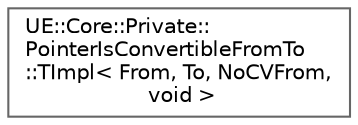 digraph "Graphical Class Hierarchy"
{
 // INTERACTIVE_SVG=YES
 // LATEX_PDF_SIZE
  bgcolor="transparent";
  edge [fontname=Helvetica,fontsize=10,labelfontname=Helvetica,labelfontsize=10];
  node [fontname=Helvetica,fontsize=10,shape=box,height=0.2,width=0.4];
  rankdir="LR";
  Node0 [id="Node000000",label="UE::Core::Private::\lPointerIsConvertibleFromTo\l::TImpl\< From, To, NoCVFrom,\l void \>",height=0.2,width=0.4,color="grey40", fillcolor="white", style="filled",URL="$d2/db2/structUE_1_1Core_1_1Private_1_1PointerIsConvertibleFromTo_1_1TImpl_3_01From_00_01To_00_01NoCVFrom_00_01void_01_4.html",tooltip=" "];
}

